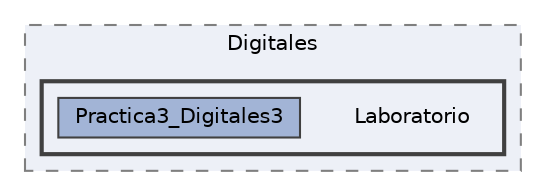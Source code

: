 digraph "C:/Users/Mateo/Desktop/Digitales/Laboratorio"
{
 // LATEX_PDF_SIZE
  bgcolor="transparent";
  edge [fontname=Helvetica,fontsize=10,labelfontname=Helvetica,labelfontsize=10];
  node [fontname=Helvetica,fontsize=10,shape=box,height=0.2,width=0.4];
  compound=true
  subgraph clusterdir_0987dd231dacea6584c7639bb9a6ff18 {
    graph [ bgcolor="#edf0f7", pencolor="grey50", label="Digitales", fontname=Helvetica,fontsize=10 style="filled,dashed", URL="dir_0987dd231dacea6584c7639bb9a6ff18.html",tooltip=""]
  subgraph clusterdir_24a7c14ceaff91a07ed46cf5f821c709 {
    graph [ bgcolor="#edf0f7", pencolor="grey25", label="", fontname=Helvetica,fontsize=10 style="filled,bold", URL="dir_24a7c14ceaff91a07ed46cf5f821c709.html",tooltip=""]
    dir_24a7c14ceaff91a07ed46cf5f821c709 [shape=plaintext, label="Laboratorio"];
  dir_1ee18a67d568aa4f9ac6e08b85b61a09 [label="Practica3_Digitales3", fillcolor="#a2b4d6", color="grey25", style="filled", URL="dir_1ee18a67d568aa4f9ac6e08b85b61a09.html",tooltip=""];
  }
  }
}
